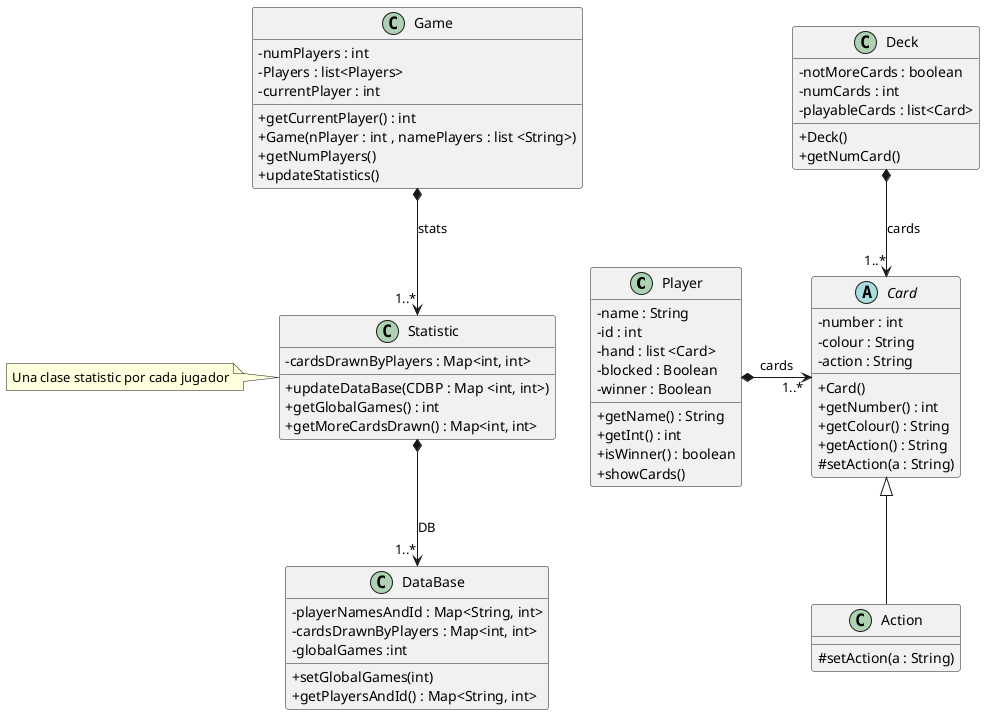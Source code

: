 @startuml

skinparam classAttributeIconSize 0



class Player {
- name : String
- id : int
- hand : list <Card>
- blocked : Boolean
- winner : Boolean

+ getName() : String
+ getInt() : int
+ isWinner() : boolean
+ showCards()

}

Abstract Card{
- number : int
- colour : String
- action : String
+ Card()
+ getNumber() : int
+ getColour() : String
+ getAction() : String
# setAction(a : String)
}

class Action extends Card{
# setAction(a : String)
}

class Statistic{
- cardsDrawnByPlayers : Map<int, int> /'Map donde almacenamos las cartas que ha robado cada jugador con el id del jugador y el número de cartas'/

+ updateDataBase(CDBP : Map <int, int>) /'Actualiza la base de datos pasando el player y el número de cartas que ha robado'/
+ getGlobalGames() : int
+ getMoreCardsDrawn() : Map<int, int>
}

class DataBase{
- playerNamesAndId : Map<String, int> /'lista de jugadores con sus respectivos id'/
- cardsDrawnByPlayers : Map<int, int>
- globalGames :int

+ setGlobalGames(int)
+ getPlayersAndId() : Map<String, int> /'te devuelve la lista de jugadores con sus respectivos id'/
}

class Deck{
-notMoreCards : boolean
-numCards : int
-playableCards : list<Card>
+ Deck()
+ getNumCard()
}

class Game{
- numPlayers : int
- Players : list<Players>
- currentPlayer : int

+ getCurrentPlayer() : int
+ Game(nPlayer : int , namePlayers : list <String>)
+ getNumPlayers()
+ updateStatistics()
}

class Statistic
note left: Una clase statistic por cada jugador

Deck *-down-> "1..*" Card : cards
Player *-> "1..*" Card : cards
Game *-down-> "1..*" Statistic : stats
Statistic *-down-> "1..*" DataBase : DB
@enduml